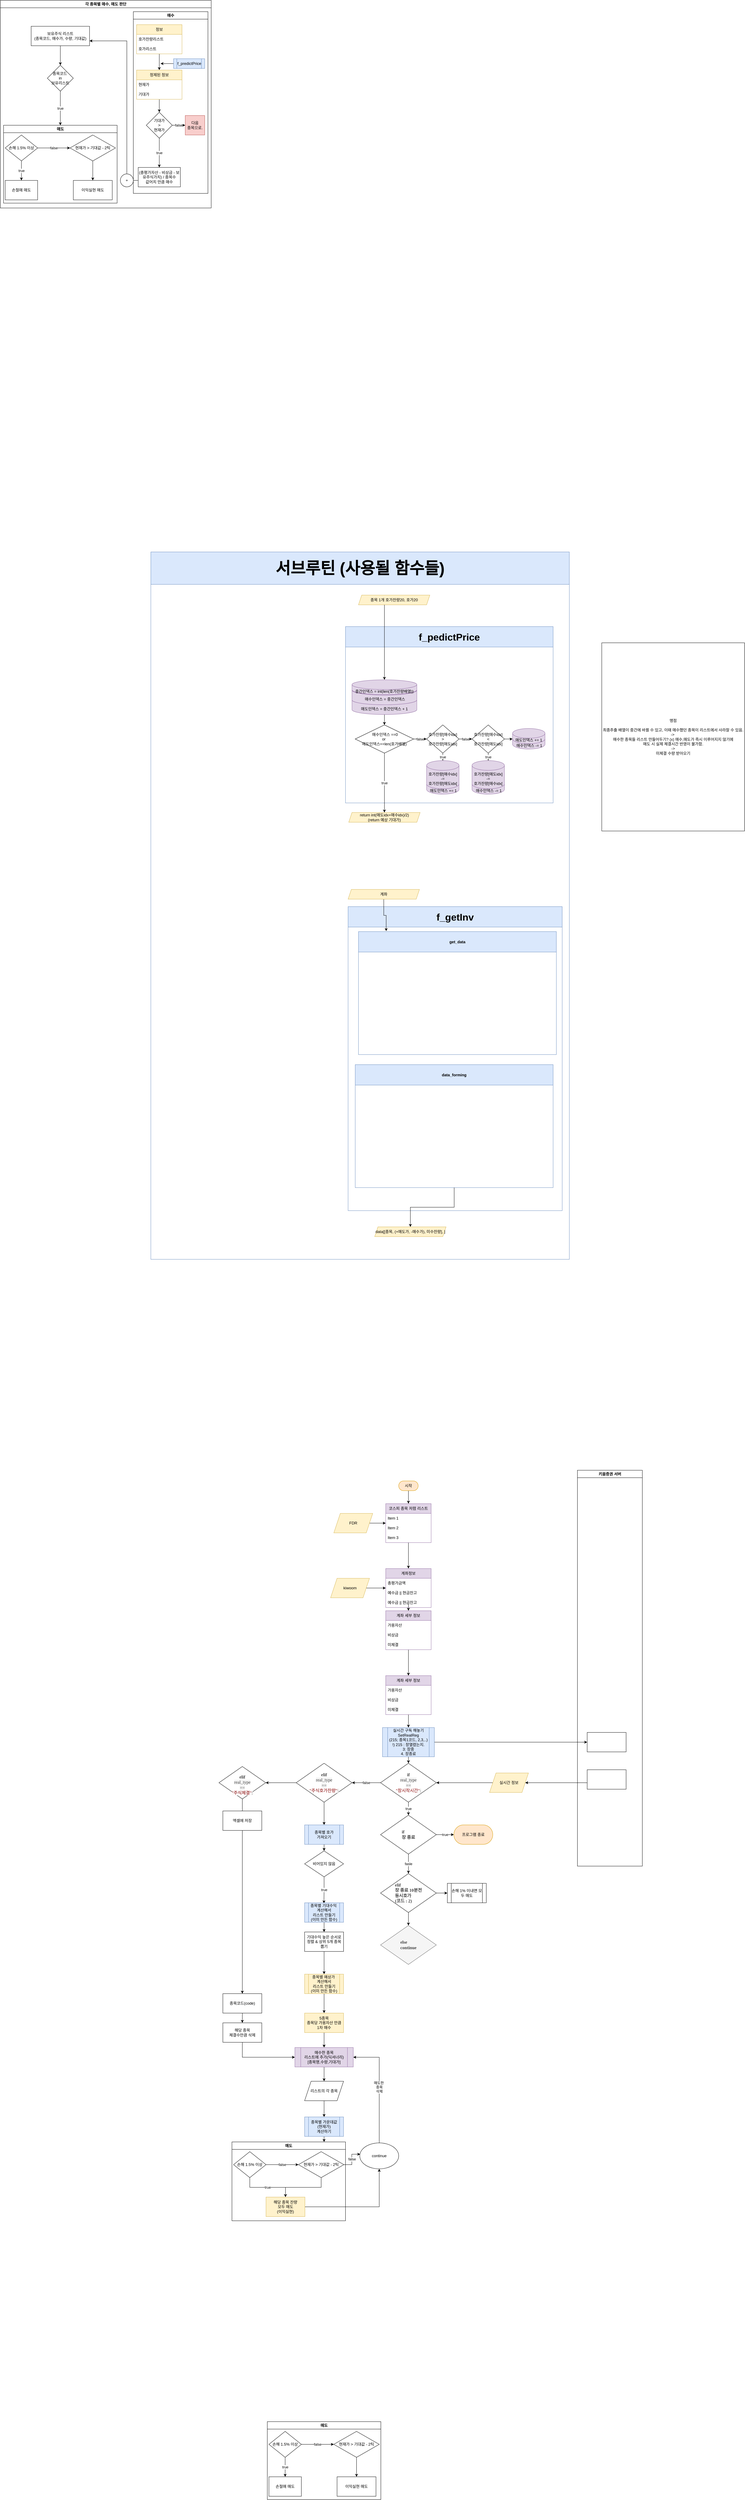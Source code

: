 <mxfile version="21.6.1" type="device">
  <diagram name="페이지-1" id="utbWHF2VJg1dGFw5Ae6Y">
    <mxGraphModel dx="1983" dy="-306" grid="1" gridSize="10" guides="1" tooltips="1" connect="1" arrows="1" fold="1" page="1" pageScale="1" pageWidth="827" pageHeight="1169" math="0" shadow="0">
      <root>
        <mxCell id="0" />
        <mxCell id="1" parent="0" />
        <mxCell id="Zgszg1ZBBBxArAQXVR1J-1" style="edgeStyle=orthogonalEdgeStyle;rounded=0;orthogonalLoop=1;jettySize=auto;html=1;entryX=0.5;entryY=0;entryDx=0;entryDy=0;" edge="1" parent="1" source="Zgszg1ZBBBxArAQXVR1J-2" target="Zgszg1ZBBBxArAQXVR1J-4">
          <mxGeometry relative="1" as="geometry">
            <mxPoint x="854" y="6133" as="targetPoint" />
          </mxGeometry>
        </mxCell>
        <mxCell id="Zgszg1ZBBBxArAQXVR1J-2" value="시작" style="rounded=1;whiteSpace=wrap;html=1;arcSize=50;fillColor=#ffe6cc;strokeColor=#d79b00;" vertex="1" parent="1">
          <mxGeometry x="824" y="6063" width="60" height="30" as="geometry" />
        </mxCell>
        <mxCell id="Zgszg1ZBBBxArAQXVR1J-3" value="" style="edgeStyle=orthogonalEdgeStyle;rounded=0;orthogonalLoop=1;jettySize=auto;html=1;" edge="1" parent="1" source="Zgszg1ZBBBxArAQXVR1J-4" target="Zgszg1ZBBBxArAQXVR1J-11">
          <mxGeometry relative="1" as="geometry" />
        </mxCell>
        <mxCell id="Zgszg1ZBBBxArAQXVR1J-4" value="코스피 종목 저렴 리스트" style="swimlane;fontStyle=0;childLayout=stackLayout;horizontal=1;startSize=30;horizontalStack=0;resizeParent=1;resizeParentMax=0;resizeLast=0;collapsible=1;marginBottom=0;whiteSpace=wrap;html=1;fillColor=#e1d5e7;strokeColor=#9673a6;" vertex="1" parent="1">
          <mxGeometry x="784" y="6133" width="140" height="120" as="geometry" />
        </mxCell>
        <mxCell id="Zgszg1ZBBBxArAQXVR1J-5" value="Item 1" style="text;strokeColor=none;fillColor=none;align=left;verticalAlign=middle;spacingLeft=4;spacingRight=4;overflow=hidden;points=[[0,0.5],[1,0.5]];portConstraint=eastwest;rotatable=0;whiteSpace=wrap;html=1;" vertex="1" parent="Zgszg1ZBBBxArAQXVR1J-4">
          <mxGeometry y="30" width="140" height="30" as="geometry" />
        </mxCell>
        <mxCell id="Zgszg1ZBBBxArAQXVR1J-6" value="Item 2" style="text;strokeColor=none;fillColor=none;align=left;verticalAlign=middle;spacingLeft=4;spacingRight=4;overflow=hidden;points=[[0,0.5],[1,0.5]];portConstraint=eastwest;rotatable=0;whiteSpace=wrap;html=1;" vertex="1" parent="Zgszg1ZBBBxArAQXVR1J-4">
          <mxGeometry y="60" width="140" height="30" as="geometry" />
        </mxCell>
        <mxCell id="Zgszg1ZBBBxArAQXVR1J-7" value="Item 3" style="text;strokeColor=none;fillColor=none;align=left;verticalAlign=middle;spacingLeft=4;spacingRight=4;overflow=hidden;points=[[0,0.5],[1,0.5]];portConstraint=eastwest;rotatable=0;whiteSpace=wrap;html=1;" vertex="1" parent="Zgszg1ZBBBxArAQXVR1J-4">
          <mxGeometry y="90" width="140" height="30" as="geometry" />
        </mxCell>
        <mxCell id="Zgszg1ZBBBxArAQXVR1J-8" style="edgeStyle=orthogonalEdgeStyle;rounded=0;orthogonalLoop=1;jettySize=auto;html=1;" edge="1" parent="1" source="Zgszg1ZBBBxArAQXVR1J-9" target="Zgszg1ZBBBxArAQXVR1J-4">
          <mxGeometry relative="1" as="geometry" />
        </mxCell>
        <mxCell id="Zgszg1ZBBBxArAQXVR1J-9" value="FDR" style="shape=parallelogram;perimeter=parallelogramPerimeter;whiteSpace=wrap;html=1;fixedSize=1;fillColor=#fff2cc;strokeColor=#d6b656;" vertex="1" parent="1">
          <mxGeometry x="624" y="6163" width="120" height="60" as="geometry" />
        </mxCell>
        <mxCell id="Zgszg1ZBBBxArAQXVR1J-10" value="" style="edgeStyle=orthogonalEdgeStyle;rounded=0;orthogonalLoop=1;jettySize=auto;html=1;" edge="1" parent="1" source="Zgszg1ZBBBxArAQXVR1J-11" target="Zgszg1ZBBBxArAQXVR1J-18">
          <mxGeometry relative="1" as="geometry" />
        </mxCell>
        <mxCell id="Zgszg1ZBBBxArAQXVR1J-11" value="계좌정보" style="swimlane;fontStyle=0;childLayout=stackLayout;horizontal=1;startSize=30;horizontalStack=0;resizeParent=1;resizeParentMax=0;resizeLast=0;collapsible=1;marginBottom=0;whiteSpace=wrap;html=1;fillColor=#e1d5e7;strokeColor=#9673a6;" vertex="1" parent="1">
          <mxGeometry x="784" y="6333" width="140" height="120" as="geometry" />
        </mxCell>
        <mxCell id="Zgszg1ZBBBxArAQXVR1J-12" value="총평가금액" style="text;strokeColor=none;fillColor=none;align=left;verticalAlign=middle;spacingLeft=4;spacingRight=4;overflow=hidden;points=[[0,0.5],[1,0.5]];portConstraint=eastwest;rotatable=0;whiteSpace=wrap;html=1;" vertex="1" parent="Zgszg1ZBBBxArAQXVR1J-11">
          <mxGeometry y="30" width="140" height="30" as="geometry" />
        </mxCell>
        <mxCell id="Zgszg1ZBBBxArAQXVR1J-13" value="예수금 || 현금잔고" style="text;strokeColor=none;fillColor=none;align=left;verticalAlign=middle;spacingLeft=4;spacingRight=4;overflow=hidden;points=[[0,0.5],[1,0.5]];portConstraint=eastwest;rotatable=0;whiteSpace=wrap;html=1;" vertex="1" parent="Zgszg1ZBBBxArAQXVR1J-11">
          <mxGeometry y="60" width="140" height="30" as="geometry" />
        </mxCell>
        <mxCell id="Zgszg1ZBBBxArAQXVR1J-14" value="예수금 || 현금잔고" style="text;strokeColor=none;fillColor=none;align=left;verticalAlign=middle;spacingLeft=4;spacingRight=4;overflow=hidden;points=[[0,0.5],[1,0.5]];portConstraint=eastwest;rotatable=0;whiteSpace=wrap;html=1;" vertex="1" parent="Zgszg1ZBBBxArAQXVR1J-11">
          <mxGeometry y="90" width="140" height="30" as="geometry" />
        </mxCell>
        <mxCell id="Zgszg1ZBBBxArAQXVR1J-15" style="edgeStyle=orthogonalEdgeStyle;rounded=0;orthogonalLoop=1;jettySize=auto;html=1;" edge="1" parent="1" source="Zgszg1ZBBBxArAQXVR1J-16" target="Zgszg1ZBBBxArAQXVR1J-11">
          <mxGeometry relative="1" as="geometry" />
        </mxCell>
        <mxCell id="Zgszg1ZBBBxArAQXVR1J-16" value="kiwoom" style="shape=parallelogram;perimeter=parallelogramPerimeter;whiteSpace=wrap;html=1;fixedSize=1;fillColor=#fff2cc;strokeColor=#d6b656;" vertex="1" parent="1">
          <mxGeometry x="614" y="6363" width="120" height="60" as="geometry" />
        </mxCell>
        <mxCell id="Zgszg1ZBBBxArAQXVR1J-17" value="" style="edgeStyle=orthogonalEdgeStyle;rounded=0;orthogonalLoop=1;jettySize=auto;html=1;" edge="1" parent="1" source="Zgszg1ZBBBxArAQXVR1J-18" target="Zgszg1ZBBBxArAQXVR1J-23">
          <mxGeometry relative="1" as="geometry" />
        </mxCell>
        <mxCell id="Zgszg1ZBBBxArAQXVR1J-18" value="계좌 세부 정보" style="swimlane;fontStyle=0;childLayout=stackLayout;horizontal=1;startSize=30;horizontalStack=0;resizeParent=1;resizeParentMax=0;resizeLast=0;collapsible=1;marginBottom=0;whiteSpace=wrap;html=1;fillColor=#e1d5e7;strokeColor=#9673a6;" vertex="1" parent="1">
          <mxGeometry x="784" y="6463" width="140" height="120" as="geometry" />
        </mxCell>
        <mxCell id="Zgszg1ZBBBxArAQXVR1J-19" value="가용자산" style="text;strokeColor=none;fillColor=none;align=left;verticalAlign=middle;spacingLeft=4;spacingRight=4;overflow=hidden;points=[[0,0.5],[1,0.5]];portConstraint=eastwest;rotatable=0;whiteSpace=wrap;html=1;" vertex="1" parent="Zgszg1ZBBBxArAQXVR1J-18">
          <mxGeometry y="30" width="140" height="30" as="geometry" />
        </mxCell>
        <mxCell id="Zgszg1ZBBBxArAQXVR1J-20" value="비상금" style="text;strokeColor=none;fillColor=none;align=left;verticalAlign=middle;spacingLeft=4;spacingRight=4;overflow=hidden;points=[[0,0.5],[1,0.5]];portConstraint=eastwest;rotatable=0;whiteSpace=wrap;html=1;" vertex="1" parent="Zgszg1ZBBBxArAQXVR1J-18">
          <mxGeometry y="60" width="140" height="30" as="geometry" />
        </mxCell>
        <mxCell id="Zgszg1ZBBBxArAQXVR1J-21" value="미체결" style="text;strokeColor=none;fillColor=none;align=left;verticalAlign=middle;spacingLeft=4;spacingRight=4;overflow=hidden;points=[[0,0.5],[1,0.5]];portConstraint=eastwest;rotatable=0;whiteSpace=wrap;html=1;" vertex="1" parent="Zgszg1ZBBBxArAQXVR1J-18">
          <mxGeometry y="90" width="140" height="30" as="geometry" />
        </mxCell>
        <mxCell id="Zgszg1ZBBBxArAQXVR1J-22" style="edgeStyle=orthogonalEdgeStyle;rounded=0;orthogonalLoop=1;jettySize=auto;html=1;entryX=0.5;entryY=0;entryDx=0;entryDy=0;" edge="1" parent="1" source="Zgszg1ZBBBxArAQXVR1J-23" target="Zgszg1ZBBBxArAQXVR1J-29">
          <mxGeometry relative="1" as="geometry">
            <mxPoint x="854" y="6823" as="targetPoint" />
          </mxGeometry>
        </mxCell>
        <mxCell id="Zgszg1ZBBBxArAQXVR1J-23" value="계좌 세부 정보" style="swimlane;fontStyle=0;childLayout=stackLayout;horizontal=1;startSize=30;horizontalStack=0;resizeParent=1;resizeParentMax=0;resizeLast=0;collapsible=1;marginBottom=0;whiteSpace=wrap;html=1;fillColor=#e1d5e7;strokeColor=#9673a6;" vertex="1" parent="1">
          <mxGeometry x="784" y="6663" width="140" height="120" as="geometry" />
        </mxCell>
        <mxCell id="Zgszg1ZBBBxArAQXVR1J-24" value="가용자산" style="text;strokeColor=none;fillColor=none;align=left;verticalAlign=middle;spacingLeft=4;spacingRight=4;overflow=hidden;points=[[0,0.5],[1,0.5]];portConstraint=eastwest;rotatable=0;whiteSpace=wrap;html=1;" vertex="1" parent="Zgszg1ZBBBxArAQXVR1J-23">
          <mxGeometry y="30" width="140" height="30" as="geometry" />
        </mxCell>
        <mxCell id="Zgszg1ZBBBxArAQXVR1J-25" value="비상금" style="text;strokeColor=none;fillColor=none;align=left;verticalAlign=middle;spacingLeft=4;spacingRight=4;overflow=hidden;points=[[0,0.5],[1,0.5]];portConstraint=eastwest;rotatable=0;whiteSpace=wrap;html=1;" vertex="1" parent="Zgszg1ZBBBxArAQXVR1J-23">
          <mxGeometry y="60" width="140" height="30" as="geometry" />
        </mxCell>
        <mxCell id="Zgszg1ZBBBxArAQXVR1J-26" value="미체결" style="text;strokeColor=none;fillColor=none;align=left;verticalAlign=middle;spacingLeft=4;spacingRight=4;overflow=hidden;points=[[0,0.5],[1,0.5]];portConstraint=eastwest;rotatable=0;whiteSpace=wrap;html=1;" vertex="1" parent="Zgszg1ZBBBxArAQXVR1J-23">
          <mxGeometry y="90" width="140" height="30" as="geometry" />
        </mxCell>
        <mxCell id="Zgszg1ZBBBxArAQXVR1J-27" style="edgeStyle=orthogonalEdgeStyle;rounded=0;orthogonalLoop=1;jettySize=auto;html=1;entryX=0.5;entryY=0;entryDx=0;entryDy=0;" edge="1" parent="1" source="Zgszg1ZBBBxArAQXVR1J-29" target="Zgszg1ZBBBxArAQXVR1J-32">
          <mxGeometry relative="1" as="geometry" />
        </mxCell>
        <mxCell id="Zgszg1ZBBBxArAQXVR1J-28" style="edgeStyle=orthogonalEdgeStyle;rounded=0;orthogonalLoop=1;jettySize=auto;html=1;entryX=0;entryY=0.5;entryDx=0;entryDy=0;" edge="1" parent="1" source="Zgszg1ZBBBxArAQXVR1J-29" target="Zgszg1ZBBBxArAQXVR1J-37">
          <mxGeometry relative="1" as="geometry" />
        </mxCell>
        <mxCell id="Zgszg1ZBBBxArAQXVR1J-29" value="실시간 구독 해놓기&lt;br&gt;SetRealReg&lt;br&gt;(215; 종목1코드, 2,3,..)&lt;br&gt;!) 215 : 장열렸는지.&lt;br&gt;3: 장중&lt;br&gt;4. 장종료" style="shape=process;whiteSpace=wrap;html=1;backgroundOutline=1;fillColor=#dae8fc;strokeColor=#6c8ebf;" vertex="1" parent="1">
          <mxGeometry x="774" y="6823" width="160" height="90" as="geometry" />
        </mxCell>
        <mxCell id="Zgszg1ZBBBxArAQXVR1J-30" value="false" style="edgeStyle=orthogonalEdgeStyle;rounded=0;orthogonalLoop=1;jettySize=auto;html=1;" edge="1" parent="1" source="Zgszg1ZBBBxArAQXVR1J-32" target="Zgszg1ZBBBxArAQXVR1J-35">
          <mxGeometry relative="1" as="geometry">
            <mxPoint x="854" y="7113" as="targetPoint" />
          </mxGeometry>
        </mxCell>
        <mxCell id="Zgszg1ZBBBxArAQXVR1J-31" value="true" style="edgeStyle=orthogonalEdgeStyle;rounded=0;orthogonalLoop=1;jettySize=auto;html=1;" edge="1" parent="1" source="Zgszg1ZBBBxArAQXVR1J-32" target="Zgszg1ZBBBxArAQXVR1J-50">
          <mxGeometry relative="1" as="geometry">
            <mxPoint x="854.0" y="7123" as="targetPoint" />
          </mxGeometry>
        </mxCell>
        <mxCell id="Zgszg1ZBBBxArAQXVR1J-32" value=" &lt;span style=&quot;box-sizing: border-box; font-size: 13.6px; font-weight: 700; color: rgb(68, 68, 68); font-family: &amp;quot;SF Mono&amp;quot;, Consolas, Menlo; font-variant-ligatures: common-ligatures; text-align: start;&quot; class=&quot;hljs-keyword&quot;&gt;if&lt;/span&gt;&lt;span style=&quot;color: rgb(68, 68, 68); font-family: &amp;quot;SF Mono&amp;quot;, Consolas, Menlo; font-size: 13.6px; font-variant-ligatures: common-ligatures; text-align: start; background-color: rgb(243, 243, 243);&quot;&gt; &lt;br&gt;real_type &lt;br&gt;== &lt;br&gt;&lt;/span&gt;&lt;span style=&quot;box-sizing: border-box; font-size: 13.6px; color: rgb(136, 0, 0); font-family: &amp;quot;SF Mono&amp;quot;, Consolas, Menlo; font-variant-ligatures: common-ligatures; text-align: start;&quot; class=&quot;hljs-string&quot;&gt;&quot;장시작시간&quot;&lt;/span&gt;&lt;span style=&quot;color: rgb(68, 68, 68); font-family: &amp;quot;SF Mono&amp;quot;, Consolas, Menlo; font-size: 13.6px; font-variant-ligatures: common-ligatures; text-align: start; background-color: rgb(243, 243, 243);&quot;&gt;:&lt;/span&gt;" style="rhombus;whiteSpace=wrap;html=1;" vertex="1" parent="1">
          <mxGeometry x="768" y="6933" width="172" height="120" as="geometry" />
        </mxCell>
        <mxCell id="Zgszg1ZBBBxArAQXVR1J-33" style="edgeStyle=orthogonalEdgeStyle;rounded=0;orthogonalLoop=1;jettySize=auto;html=1;" edge="1" parent="1" source="Zgszg1ZBBBxArAQXVR1J-35" target="Zgszg1ZBBBxArAQXVR1J-43">
          <mxGeometry relative="1" as="geometry">
            <mxPoint x="594.0" y="7123" as="targetPoint" />
          </mxGeometry>
        </mxCell>
        <mxCell id="Zgszg1ZBBBxArAQXVR1J-34" value="" style="edgeStyle=orthogonalEdgeStyle;rounded=0;orthogonalLoop=1;jettySize=auto;html=1;" edge="1" parent="1" source="Zgszg1ZBBBxArAQXVR1J-35" target="Zgszg1ZBBBxArAQXVR1J-64">
          <mxGeometry relative="1" as="geometry" />
        </mxCell>
        <mxCell id="Zgszg1ZBBBxArAQXVR1J-35" value=" &lt;span style=&quot;box-sizing: border-box; font-size: 13.6px; font-weight: 700; color: rgb(68, 68, 68); font-family: &amp;quot;SF Mono&amp;quot;, Consolas, Menlo; font-variant-ligatures: common-ligatures; text-align: start;&quot; class=&quot;hljs-keyword&quot;&gt;elif&lt;/span&gt;&lt;span style=&quot;color: rgb(68, 68, 68); font-family: &amp;quot;SF Mono&amp;quot;, Consolas, Menlo; font-size: 13.6px; font-variant-ligatures: common-ligatures; text-align: start; background-color: rgb(243, 243, 243);&quot;&gt; &lt;br&gt;real_type &lt;br&gt;== &lt;br&gt;&lt;/span&gt;&lt;span style=&quot;box-sizing: border-box; font-size: 13.6px; color: rgb(136, 0, 0); font-family: &amp;quot;SF Mono&amp;quot;, Consolas, Menlo; font-variant-ligatures: common-ligatures; text-align: start;&quot; class=&quot;hljs-string&quot;&gt;&quot;주식호가잔량&quot;&lt;/span&gt;&lt;span style=&quot;color: rgb(68, 68, 68); font-family: &amp;quot;SF Mono&amp;quot;, Consolas, Menlo; font-size: 13.6px; font-variant-ligatures: common-ligatures; text-align: start; background-color: rgb(243, 243, 243);&quot;&gt;:&lt;/span&gt;" style="rhombus;whiteSpace=wrap;html=1;" vertex="1" parent="1">
          <mxGeometry x="508" y="6933" width="172" height="120" as="geometry" />
        </mxCell>
        <mxCell id="Zgszg1ZBBBxArAQXVR1J-36" value="키움증권 서버" style="swimlane;whiteSpace=wrap;html=1;" vertex="1" parent="1">
          <mxGeometry x="1375" y="6030" width="200" height="1220" as="geometry" />
        </mxCell>
        <mxCell id="Zgszg1ZBBBxArAQXVR1J-37" value="" style="rounded=0;whiteSpace=wrap;html=1;" vertex="1" parent="Zgszg1ZBBBxArAQXVR1J-36">
          <mxGeometry x="30" y="808" width="120" height="60" as="geometry" />
        </mxCell>
        <mxCell id="Zgszg1ZBBBxArAQXVR1J-38" value="" style="rounded=0;whiteSpace=wrap;html=1;" vertex="1" parent="Zgszg1ZBBBxArAQXVR1J-36">
          <mxGeometry x="30" y="923" width="120" height="60" as="geometry" />
        </mxCell>
        <mxCell id="Zgszg1ZBBBxArAQXVR1J-39" style="edgeStyle=orthogonalEdgeStyle;rounded=0;orthogonalLoop=1;jettySize=auto;html=1;" edge="1" parent="1" source="Zgszg1ZBBBxArAQXVR1J-40" target="Zgszg1ZBBBxArAQXVR1J-32">
          <mxGeometry relative="1" as="geometry" />
        </mxCell>
        <mxCell id="Zgszg1ZBBBxArAQXVR1J-40" value="실시간 정보" style="shape=parallelogram;perimeter=parallelogramPerimeter;whiteSpace=wrap;html=1;fixedSize=1;fillColor=#fff2cc;strokeColor=#d6b656;" vertex="1" parent="1">
          <mxGeometry x="1104" y="6963" width="120" height="60" as="geometry" />
        </mxCell>
        <mxCell id="Zgszg1ZBBBxArAQXVR1J-41" style="edgeStyle=orthogonalEdgeStyle;rounded=0;orthogonalLoop=1;jettySize=auto;html=1;entryX=1;entryY=0.5;entryDx=0;entryDy=0;" edge="1" parent="1" source="Zgszg1ZBBBxArAQXVR1J-38" target="Zgszg1ZBBBxArAQXVR1J-40">
          <mxGeometry relative="1" as="geometry">
            <Array as="points">
              <mxPoint x="1264" y="6993" />
              <mxPoint x="1264" y="6993" />
            </Array>
          </mxGeometry>
        </mxCell>
        <mxCell id="Zgszg1ZBBBxArAQXVR1J-42" style="edgeStyle=orthogonalEdgeStyle;rounded=0;orthogonalLoop=1;jettySize=auto;html=1;" edge="1" parent="1" source="Zgszg1ZBBBxArAQXVR1J-43" target="Zgszg1ZBBBxArAQXVR1J-45">
          <mxGeometry relative="1" as="geometry">
            <mxPoint x="594.0" y="7233" as="targetPoint" />
          </mxGeometry>
        </mxCell>
        <mxCell id="Zgszg1ZBBBxArAQXVR1J-43" value="종목별 호가 &lt;br&gt;가져오기" style="shape=process;whiteSpace=wrap;html=1;backgroundOutline=1;fillColor=#dae8fc;strokeColor=#6c8ebf;" vertex="1" parent="1">
          <mxGeometry x="534" y="7123" width="120" height="60" as="geometry" />
        </mxCell>
        <mxCell id="Zgszg1ZBBBxArAQXVR1J-44" value="true" style="edgeStyle=orthogonalEdgeStyle;rounded=0;orthogonalLoop=1;jettySize=auto;html=1;entryX=0.496;entryY=0.03;entryDx=0;entryDy=0;entryPerimeter=0;" edge="1" parent="1" source="Zgszg1ZBBBxArAQXVR1J-45" target="Zgszg1ZBBBxArAQXVR1J-47">
          <mxGeometry relative="1" as="geometry">
            <mxPoint x="594" y="7353" as="targetPoint" />
          </mxGeometry>
        </mxCell>
        <mxCell id="Zgszg1ZBBBxArAQXVR1J-45" value="비어있지 않음" style="rhombus;whiteSpace=wrap;html=1;" vertex="1" parent="1">
          <mxGeometry x="534" y="7203" width="120" height="80" as="geometry" />
        </mxCell>
        <mxCell id="Zgszg1ZBBBxArAQXVR1J-46" value="" style="edgeStyle=orthogonalEdgeStyle;rounded=0;orthogonalLoop=1;jettySize=auto;html=1;" edge="1" parent="1" source="Zgszg1ZBBBxArAQXVR1J-47" target="Zgszg1ZBBBxArAQXVR1J-56">
          <mxGeometry relative="1" as="geometry" />
        </mxCell>
        <mxCell id="Zgszg1ZBBBxArAQXVR1J-47" value="종목별 기대수익&amp;nbsp;&lt;br&gt;계산해서&lt;br&gt;리스트 만들기&lt;br&gt;(이미 만든 함수)" style="shape=process;whiteSpace=wrap;html=1;backgroundOutline=1;fillColor=#dae8fc;strokeColor=#6c8ebf;" vertex="1" parent="1">
          <mxGeometry x="534" y="7363" width="120" height="60" as="geometry" />
        </mxCell>
        <mxCell id="Zgszg1ZBBBxArAQXVR1J-48" value="fasle" style="edgeStyle=orthogonalEdgeStyle;rounded=0;orthogonalLoop=1;jettySize=auto;html=1;entryX=0.5;entryY=0;entryDx=0;entryDy=0;" edge="1" parent="1" source="Zgszg1ZBBBxArAQXVR1J-50" target="Zgszg1ZBBBxArAQXVR1J-53">
          <mxGeometry x="-0.01" relative="1" as="geometry">
            <mxPoint x="854.0" y="7263" as="targetPoint" />
            <mxPoint as="offset" />
          </mxGeometry>
        </mxCell>
        <mxCell id="Zgszg1ZBBBxArAQXVR1J-49" value="true" style="edgeStyle=orthogonalEdgeStyle;rounded=0;orthogonalLoop=1;jettySize=auto;html=1;" edge="1" parent="1" source="Zgszg1ZBBBxArAQXVR1J-50" target="Zgszg1ZBBBxArAQXVR1J-76">
          <mxGeometry relative="1" as="geometry">
            <mxPoint x="974" y="7153.029" as="targetPoint" />
          </mxGeometry>
        </mxCell>
        <mxCell id="Zgszg1ZBBBxArAQXVR1J-50" value="&lt;div style=&quot;text-align: start;&quot;&gt;&lt;span style=&quot;background-color: initial; font-size: 13.6px; font-variant-ligatures: common-ligatures;&quot;&gt;&lt;font face=&quot;SF Mono, Consolas, Menlo&quot; color=&quot;#444444&quot;&gt;&lt;b&gt;if&lt;/b&gt;&lt;/font&gt;&lt;/span&gt;&lt;/div&gt;&lt;div style=&quot;text-align: start;&quot;&gt;&lt;span style=&quot;background-color: initial; font-size: 13.6px; font-variant-ligatures: common-ligatures;&quot;&gt;&lt;font face=&quot;SF Mono, Consolas, Menlo&quot; color=&quot;#444444&quot;&gt;&lt;b&gt;장 종료&lt;/b&gt;&lt;/font&gt;&lt;/span&gt;&lt;/div&gt;" style="rhombus;whiteSpace=wrap;html=1;" vertex="1" parent="1">
          <mxGeometry x="768" y="7093" width="172" height="120" as="geometry" />
        </mxCell>
        <mxCell id="Zgszg1ZBBBxArAQXVR1J-51" value="" style="edgeStyle=orthogonalEdgeStyle;rounded=0;orthogonalLoop=1;jettySize=auto;html=1;" edge="1" parent="1" source="Zgszg1ZBBBxArAQXVR1J-53" target="Zgszg1ZBBBxArAQXVR1J-54">
          <mxGeometry relative="1" as="geometry" />
        </mxCell>
        <mxCell id="Zgszg1ZBBBxArAQXVR1J-52" style="edgeStyle=orthogonalEdgeStyle;rounded=0;orthogonalLoop=1;jettySize=auto;html=1;entryX=0.5;entryY=0;entryDx=0;entryDy=0;" edge="1" parent="1" source="Zgszg1ZBBBxArAQXVR1J-53" target="Zgszg1ZBBBxArAQXVR1J-81">
          <mxGeometry relative="1" as="geometry" />
        </mxCell>
        <mxCell id="Zgszg1ZBBBxArAQXVR1J-53" value="&lt;div style=&quot;text-align: start;&quot;&gt;&lt;font face=&quot;SF Mono, Consolas, Menlo&quot; color=&quot;#444444&quot;&gt;&lt;span style=&quot;font-size: 13.6px; font-variant-ligatures: common-ligatures;&quot;&gt;&lt;b&gt;elif&lt;/b&gt;&lt;/span&gt;&lt;/font&gt;&lt;/div&gt;&lt;div style=&quot;text-align: start;&quot;&gt;&lt;span style=&quot;background-color: initial; font-size: 13.6px; font-variant-ligatures: common-ligatures;&quot;&gt;&lt;font face=&quot;SF Mono, Consolas, Menlo&quot; color=&quot;#444444&quot;&gt;&lt;b&gt;장 종료 10분전&lt;/b&gt;&lt;/font&gt;&lt;/span&gt;&lt;/div&gt;&lt;div style=&quot;text-align: start;&quot;&gt;&lt;span style=&quot;background-color: initial; font-size: 13.6px; font-variant-ligatures: common-ligatures;&quot;&gt;&lt;font face=&quot;SF Mono, Consolas, Menlo&quot; color=&quot;#444444&quot;&gt;&lt;b&gt;동시호가&lt;/b&gt;&lt;/font&gt;&lt;/span&gt;&lt;/div&gt;&lt;div style=&quot;text-align: start;&quot;&gt;&lt;span style=&quot;background-color: initial; font-size: 13.6px; font-variant-ligatures: common-ligatures;&quot;&gt;&lt;font face=&quot;SF Mono, Consolas, Menlo&quot; color=&quot;#444444&quot;&gt;&lt;b&gt;(코드 : 2)&lt;/b&gt;&lt;/font&gt;&lt;/span&gt;&lt;/div&gt;" style="rhombus;whiteSpace=wrap;html=1;" vertex="1" parent="1">
          <mxGeometry x="768" y="7273" width="172" height="120" as="geometry" />
        </mxCell>
        <mxCell id="Zgszg1ZBBBxArAQXVR1J-54" value="손해 1% 이내면 모두 매도" style="shape=process;whiteSpace=wrap;html=1;backgroundOutline=1;" vertex="1" parent="1">
          <mxGeometry x="974" y="7303" width="120" height="60" as="geometry" />
        </mxCell>
        <mxCell id="Zgszg1ZBBBxArAQXVR1J-55" style="edgeStyle=orthogonalEdgeStyle;rounded=0;orthogonalLoop=1;jettySize=auto;html=1;entryX=0.5;entryY=0;entryDx=0;entryDy=0;" edge="1" parent="1" source="Zgszg1ZBBBxArAQXVR1J-56" target="Zgszg1ZBBBxArAQXVR1J-58">
          <mxGeometry relative="1" as="geometry">
            <mxPoint x="334" y="7373" as="targetPoint" />
            <Array as="points" />
          </mxGeometry>
        </mxCell>
        <mxCell id="Zgszg1ZBBBxArAQXVR1J-56" value="기대수익 높은 순서로&lt;br&gt;정렬 &amp;amp; 상위 5개 종목 뽑기" style="whiteSpace=wrap;html=1;" vertex="1" parent="1">
          <mxGeometry x="534" y="7453" width="120" height="60" as="geometry" />
        </mxCell>
        <mxCell id="Zgszg1ZBBBxArAQXVR1J-57" style="edgeStyle=orthogonalEdgeStyle;rounded=0;orthogonalLoop=1;jettySize=auto;html=1;entryX=0.5;entryY=0;entryDx=0;entryDy=0;" edge="1" parent="1" source="Zgszg1ZBBBxArAQXVR1J-58" target="Zgszg1ZBBBxArAQXVR1J-60">
          <mxGeometry relative="1" as="geometry">
            <mxPoint x="294" y="7303" as="targetPoint" />
            <Array as="points" />
          </mxGeometry>
        </mxCell>
        <mxCell id="Zgszg1ZBBBxArAQXVR1J-58" value="종목별 예상가&amp;nbsp;&lt;br&gt;계산해서&lt;br&gt;리스트 만들기&lt;br&gt;(이미 만든 함수)" style="shape=process;whiteSpace=wrap;html=1;backgroundOutline=1;fillColor=#fff2cc;strokeColor=#d6b656;" vertex="1" parent="1">
          <mxGeometry x="534" y="7583" width="120" height="60" as="geometry" />
        </mxCell>
        <mxCell id="Zgszg1ZBBBxArAQXVR1J-59" style="edgeStyle=orthogonalEdgeStyle;rounded=0;orthogonalLoop=1;jettySize=auto;html=1;entryX=0.5;entryY=0;entryDx=0;entryDy=0;" edge="1" parent="1" source="Zgszg1ZBBBxArAQXVR1J-60" target="Zgszg1ZBBBxArAQXVR1J-62">
          <mxGeometry relative="1" as="geometry">
            <mxPoint x="284" y="7193" as="targetPoint" />
          </mxGeometry>
        </mxCell>
        <mxCell id="Zgszg1ZBBBxArAQXVR1J-60" value="5종목&lt;br&gt;종목당 가용자산 만큼&lt;br&gt;1차 매수" style="rounded=0;whiteSpace=wrap;html=1;fillColor=#fff2cc;strokeColor=#d6b656;" vertex="1" parent="1">
          <mxGeometry x="534" y="7703" width="120" height="60" as="geometry" />
        </mxCell>
        <mxCell id="Zgszg1ZBBBxArAQXVR1J-61" style="edgeStyle=orthogonalEdgeStyle;rounded=0;orthogonalLoop=1;jettySize=auto;html=1;" edge="1" parent="1" source="Zgszg1ZBBBxArAQXVR1J-62" target="Zgszg1ZBBBxArAQXVR1J-78">
          <mxGeometry relative="1" as="geometry">
            <mxPoint x="594.0" y="7933" as="targetPoint" />
          </mxGeometry>
        </mxCell>
        <mxCell id="Zgszg1ZBBBxArAQXVR1J-62" value="매수한 종목 &lt;br&gt;리스트에 추가(딕셔너리)&lt;br&gt;[종목명,수량,기대가]" style="shape=process;whiteSpace=wrap;html=1;backgroundOutline=1;fillColor=#e1d5e7;strokeColor=#9673a6;" vertex="1" parent="1">
          <mxGeometry x="504" y="7809" width="180" height="60" as="geometry" />
        </mxCell>
        <mxCell id="Zgszg1ZBBBxArAQXVR1J-63" style="edgeStyle=orthogonalEdgeStyle;rounded=0;orthogonalLoop=1;jettySize=auto;html=1;entryX=0.5;entryY=0;entryDx=0;entryDy=0;" edge="1" parent="1" source="Zgszg1ZBBBxArAQXVR1J-64" target="Zgszg1ZBBBxArAQXVR1J-66">
          <mxGeometry relative="1" as="geometry">
            <mxPoint x="342" y="7120" as="targetPoint" />
          </mxGeometry>
        </mxCell>
        <mxCell id="Zgszg1ZBBBxArAQXVR1J-64" value="&lt;br&gt;&lt;span style=&quot;border-color: var(--border-color); font-style: normal; font-variant-caps: normal; letter-spacing: normal; orphans: 2; text-indent: 0px; text-transform: none; widows: 2; word-spacing: 0px; -webkit-text-stroke-width: 0px; background-color: rgb(251, 251, 251); text-decoration-thickness: initial; text-decoration-style: initial; text-decoration-color: initial; box-sizing: border-box; font-size: 13.6px; font-weight: 700; color: rgb(68, 68, 68); font-family: &amp;quot;SF Mono&amp;quot;, Consolas, Menlo; font-variant-ligatures: common-ligatures; text-align: start;&quot; class=&quot;hljs-keyword&quot;&gt;elif&lt;/span&gt;&lt;span style=&quot;border-color: var(--border-color); font-style: normal; font-variant-caps: normal; font-weight: 400; letter-spacing: normal; orphans: 2; text-indent: 0px; text-transform: none; widows: 2; word-spacing: 0px; -webkit-text-stroke-width: 0px; text-decoration-thickness: initial; text-decoration-style: initial; text-decoration-color: initial; color: rgb(68, 68, 68); font-family: &amp;quot;SF Mono&amp;quot;, Consolas, Menlo; font-size: 13.6px; font-variant-ligatures: common-ligatures; text-align: start; background-color: rgb(243, 243, 243);&quot;&gt;&lt;br style=&quot;border-color: var(--border-color);&quot;&gt;real_type&lt;br style=&quot;border-color: var(--border-color);&quot;&gt;==&lt;br style=&quot;border-color: var(--border-color);&quot;&gt;&lt;/span&gt;&lt;span style=&quot;border-color: var(--border-color); font-style: normal; font-variant-caps: normal; font-weight: 400; letter-spacing: normal; orphans: 2; text-indent: 0px; text-transform: none; widows: 2; word-spacing: 0px; -webkit-text-stroke-width: 0px; background-color: rgb(251, 251, 251); text-decoration-thickness: initial; text-decoration-style: initial; text-decoration-color: initial; box-sizing: border-box; font-size: 13.6px; color: rgb(136, 0, 0); font-family: &amp;quot;SF Mono&amp;quot;, Consolas, Menlo; font-variant-ligatures: common-ligatures; text-align: start;&quot; class=&quot;hljs-string&quot;&gt;&quot;주식체결&quot;&lt;/span&gt;&lt;span style=&quot;border-color: var(--border-color); font-style: normal; font-variant-caps: normal; font-weight: 400; letter-spacing: normal; orphans: 2; text-indent: 0px; text-transform: none; widows: 2; word-spacing: 0px; -webkit-text-stroke-width: 0px; text-decoration-thickness: initial; text-decoration-style: initial; text-decoration-color: initial; color: rgb(68, 68, 68); font-family: &amp;quot;SF Mono&amp;quot;, Consolas, Menlo; font-size: 13.6px; font-variant-ligatures: common-ligatures; text-align: start; background-color: rgb(243, 243, 243);&quot;&gt;:&lt;/span&gt;&lt;br&gt;" style="rhombus;whiteSpace=wrap;html=1;" vertex="1" parent="1">
          <mxGeometry x="270" y="6943" width="144" height="100" as="geometry" />
        </mxCell>
        <mxCell id="Zgszg1ZBBBxArAQXVR1J-65" style="edgeStyle=orthogonalEdgeStyle;rounded=0;orthogonalLoop=1;jettySize=auto;html=1;entryX=0.5;entryY=0;entryDx=0;entryDy=0;" edge="1" parent="1" source="Zgszg1ZBBBxArAQXVR1J-66" target="Zgszg1ZBBBxArAQXVR1J-68">
          <mxGeometry relative="1" as="geometry">
            <mxPoint x="342" y="7283.0" as="targetPoint" />
          </mxGeometry>
        </mxCell>
        <mxCell id="Zgszg1ZBBBxArAQXVR1J-66" value="종목코드(code)" style="rounded=0;whiteSpace=wrap;html=1;" vertex="1" parent="1">
          <mxGeometry x="282" y="7643" width="120" height="60" as="geometry" />
        </mxCell>
        <mxCell id="Zgszg1ZBBBxArAQXVR1J-67" style="edgeStyle=orthogonalEdgeStyle;rounded=0;orthogonalLoop=1;jettySize=auto;html=1;entryX=0;entryY=0.5;entryDx=0;entryDy=0;" edge="1" parent="1" source="Zgszg1ZBBBxArAQXVR1J-68" target="Zgszg1ZBBBxArAQXVR1J-62">
          <mxGeometry relative="1" as="geometry">
            <Array as="points">
              <mxPoint x="342" y="7839" />
            </Array>
          </mxGeometry>
        </mxCell>
        <mxCell id="Zgszg1ZBBBxArAQXVR1J-68" value="해당 종목&lt;br&gt;체결수만큼 삭제" style="rounded=0;whiteSpace=wrap;html=1;" vertex="1" parent="1">
          <mxGeometry x="282" y="7733" width="120" height="60" as="geometry" />
        </mxCell>
        <mxCell id="Zgszg1ZBBBxArAQXVR1J-69" style="edgeStyle=orthogonalEdgeStyle;rounded=0;orthogonalLoop=1;jettySize=auto;html=1;" edge="1" parent="1" source="Zgszg1ZBBBxArAQXVR1J-70" target="Zgszg1ZBBBxArAQXVR1J-192">
          <mxGeometry relative="1" as="geometry">
            <mxPoint x="594.067" y="8103.067" as="targetPoint" />
            <Array as="points">
              <mxPoint x="510" y="8100" />
              <mxPoint x="510" y="8100" />
            </Array>
          </mxGeometry>
        </mxCell>
        <mxCell id="Zgszg1ZBBBxArAQXVR1J-70" value="종목별 가운데값(현재가)&lt;br&gt;계산하기" style="shape=process;whiteSpace=wrap;html=1;backgroundOutline=1;fillColor=#dae8fc;strokeColor=#6c8ebf;" vertex="1" parent="1">
          <mxGeometry x="534" y="8023" width="120" height="60" as="geometry" />
        </mxCell>
        <mxCell id="Zgszg1ZBBBxArAQXVR1J-74" style="edgeStyle=orthogonalEdgeStyle;rounded=0;orthogonalLoop=1;jettySize=auto;html=1;" edge="1" parent="1" source="Zgszg1ZBBBxArAQXVR1J-75" target="Zgszg1ZBBBxArAQXVR1J-80">
          <mxGeometry relative="1" as="geometry">
            <mxPoint x="764.0" y="8153" as="targetPoint" />
          </mxGeometry>
        </mxCell>
        <mxCell id="Zgszg1ZBBBxArAQXVR1J-76" value="프로그램 종료" style="rounded=1;whiteSpace=wrap;html=1;arcSize=50;fillColor=#ffe6cc;strokeColor=#d79b00;" vertex="1" parent="1">
          <mxGeometry x="994" y="7123" width="120" height="60" as="geometry" />
        </mxCell>
        <mxCell id="Zgszg1ZBBBxArAQXVR1J-77" style="edgeStyle=orthogonalEdgeStyle;rounded=0;orthogonalLoop=1;jettySize=auto;html=1;" edge="1" parent="1" source="Zgszg1ZBBBxArAQXVR1J-78" target="Zgszg1ZBBBxArAQXVR1J-70">
          <mxGeometry relative="1" as="geometry" />
        </mxCell>
        <mxCell id="Zgszg1ZBBBxArAQXVR1J-78" value="리스트의 각 종목" style="shape=parallelogram;perimeter=parallelogramPerimeter;whiteSpace=wrap;html=1;fixedSize=1;" vertex="1" parent="1">
          <mxGeometry x="534.0" y="7913" width="120" height="60" as="geometry" />
        </mxCell>
        <mxCell id="Zgszg1ZBBBxArAQXVR1J-79" value="매도한&amp;nbsp;&lt;br&gt;종목&lt;br&gt;삭제" style="edgeStyle=orthogonalEdgeStyle;rounded=0;orthogonalLoop=1;jettySize=auto;html=1;entryX=1;entryY=0.5;entryDx=0;entryDy=0;" edge="1" parent="1" source="Zgszg1ZBBBxArAQXVR1J-80" target="Zgszg1ZBBBxArAQXVR1J-62">
          <mxGeometry relative="1" as="geometry">
            <Array as="points">
              <mxPoint x="764" y="7839" />
            </Array>
          </mxGeometry>
        </mxCell>
        <mxCell id="Zgszg1ZBBBxArAQXVR1J-80" value="continue" style="ellipse;whiteSpace=wrap;html=1;" vertex="1" parent="1">
          <mxGeometry x="704.0" y="8103" width="120" height="80" as="geometry" />
        </mxCell>
        <mxCell id="Zgszg1ZBBBxArAQXVR1J-81" value="&lt;div style=&quot;text-align: start;&quot;&gt;&lt;font face=&quot;SF Mono, Consolas, Menlo&quot; color=&quot;#444444&quot;&gt;&lt;span style=&quot;font-size: 13.6px; font-variant-ligatures: common-ligatures;&quot;&gt;&lt;b&gt;else&lt;/b&gt;&lt;/span&gt;&lt;/font&gt;&lt;/div&gt;&lt;div style=&quot;text-align: start;&quot;&gt;&lt;font face=&quot;SF Mono, Consolas, Menlo&quot; color=&quot;#444444&quot;&gt;&lt;span style=&quot;font-size: 13.6px; font-variant-ligatures: common-ligatures;&quot;&gt;&lt;b&gt;continue&lt;/b&gt;&lt;/span&gt;&lt;/font&gt;&lt;/div&gt;" style="rhombus;whiteSpace=wrap;html=1;fillColor=#f5f5f5;fontColor=#333333;strokeColor=#666666;" vertex="1" parent="1">
          <mxGeometry x="768" y="7433" width="172" height="120" as="geometry" />
        </mxCell>
        <mxCell id="Zgszg1ZBBBxArAQXVR1J-83" value="맹점&lt;br&gt;&lt;br&gt;최종추출 배열이 중간에 바뀔 수 있고, 이때 매수했던 종목이 리스트에서 사라잘 수 있음.&lt;br&gt;-&amp;gt;&amp;nbsp;&lt;br&gt;매수한 종목들 리스트 만들어두기? (x) 매수,매도가 즉시 이루어지지 않기에&lt;br&gt;매도 시 실제 체결시간 반영이 불가함.&lt;br&gt;-&amp;gt;&lt;br&gt;미체결 수량 받아오기&lt;br&gt;" style="rounded=0;whiteSpace=wrap;html=1;" vertex="1" parent="1">
          <mxGeometry x="1450" y="3480" width="440" height="580" as="geometry" />
        </mxCell>
        <mxCell id="Zgszg1ZBBBxArAQXVR1J-84" value="&lt;font style=&quot;font-size: 30px;&quot;&gt;f_pedictPrice&lt;/font&gt;" style="swimlane;whiteSpace=wrap;html=1;startSize=63;fillColor=#dae8fc;strokeColor=#6c8ebf;" vertex="1" parent="1">
          <mxGeometry x="660" y="3430" width="640" height="543.5" as="geometry" />
        </mxCell>
        <mxCell id="Zgszg1ZBBBxArAQXVR1J-85" value="&amp;nbsp;매도인덱스 += 1" style="shape=cylinder3;whiteSpace=wrap;html=1;boundedLbl=1;backgroundOutline=1;size=15;fillColor=#e1d5e7;strokeColor=#9673a6;" vertex="1" parent="Zgszg1ZBBBxArAQXVR1J-84">
          <mxGeometry x="250" y="470" width="100" height="46.5" as="geometry" />
        </mxCell>
        <mxCell id="Zgszg1ZBBBxArAQXVR1J-86" value="호가잔량[매수idx]&lt;br&gt;-=&lt;br&gt;호가잔량[매도idx[" style="shape=cylinder3;whiteSpace=wrap;html=1;boundedLbl=1;backgroundOutline=1;size=15;fillColor=#e1d5e7;strokeColor=#9673a6;" vertex="1" parent="Zgszg1ZBBBxArAQXVR1J-84">
          <mxGeometry x="250" y="413" width="100" height="87" as="geometry" />
        </mxCell>
        <mxCell id="Zgszg1ZBBBxArAQXVR1J-87" style="edgeStyle=orthogonalEdgeStyle;rounded=0;orthogonalLoop=1;jettySize=auto;html=1;" edge="1" parent="Zgszg1ZBBBxArAQXVR1J-84" source="Zgszg1ZBBBxArAQXVR1J-88">
          <mxGeometry relative="1" as="geometry">
            <mxPoint x="120.0" y="303" as="targetPoint" />
          </mxGeometry>
        </mxCell>
        <mxCell id="Zgszg1ZBBBxArAQXVR1J-88" value="매도인덱스 = 중간인덱스 + 1" style="shape=cylinder3;whiteSpace=wrap;html=1;boundedLbl=1;backgroundOutline=1;size=15;fillColor=#e1d5e7;strokeColor=#9673a6;" vertex="1" parent="Zgszg1ZBBBxArAQXVR1J-84">
          <mxGeometry x="20" y="211" width="200" height="60" as="geometry" />
        </mxCell>
        <mxCell id="Zgszg1ZBBBxArAQXVR1J-89" value="&amp;nbsp;매수인덱스 = 중간인덱스" style="shape=cylinder3;whiteSpace=wrap;html=1;boundedLbl=1;backgroundOutline=1;size=15;fillColor=#e1d5e7;strokeColor=#9673a6;" vertex="1" parent="Zgszg1ZBBBxArAQXVR1J-84">
          <mxGeometry x="20" y="181" width="200" height="60" as="geometry" />
        </mxCell>
        <mxCell id="Zgszg1ZBBBxArAQXVR1J-90" value="중간인덱스 = int(len(호가잔량배열))" style="shape=cylinder3;whiteSpace=wrap;html=1;boundedLbl=1;backgroundOutline=1;size=15;fillColor=#e1d5e7;strokeColor=#9673a6;" vertex="1" parent="Zgszg1ZBBBxArAQXVR1J-84">
          <mxGeometry x="20" y="164" width="200" height="46" as="geometry" />
        </mxCell>
        <mxCell id="Zgszg1ZBBBxArAQXVR1J-91" value="false" style="edgeStyle=orthogonalEdgeStyle;rounded=0;orthogonalLoop=1;jettySize=auto;html=1;" edge="1" parent="Zgszg1ZBBBxArAQXVR1J-84" source="Zgszg1ZBBBxArAQXVR1J-92" target="Zgszg1ZBBBxArAQXVR1J-95">
          <mxGeometry relative="1" as="geometry" />
        </mxCell>
        <mxCell id="Zgszg1ZBBBxArAQXVR1J-92" value="&amp;nbsp;매수인덱스 ==0&lt;br&gt;or&amp;nbsp;&lt;br&gt;매도인덱스==len(호가배열)" style="rhombus;whiteSpace=wrap;html=1;" vertex="1" parent="Zgszg1ZBBBxArAQXVR1J-84">
          <mxGeometry x="30" y="303" width="180" height="87" as="geometry" />
        </mxCell>
        <mxCell id="Zgszg1ZBBBxArAQXVR1J-93" value="true" style="edgeStyle=orthogonalEdgeStyle;rounded=0;orthogonalLoop=1;jettySize=auto;html=1;entryX=0.5;entryY=0;entryDx=0;entryDy=0;entryPerimeter=0;" edge="1" parent="Zgszg1ZBBBxArAQXVR1J-84" target="Zgszg1ZBBBxArAQXVR1J-86">
          <mxGeometry relative="1" as="geometry">
            <mxPoint x="300" y="390" as="sourcePoint" />
            <mxPoint x="300" y="483.5" as="targetPoint" />
          </mxGeometry>
        </mxCell>
        <mxCell id="Zgszg1ZBBBxArAQXVR1J-94" value="false" style="edgeStyle=orthogonalEdgeStyle;rounded=0;orthogonalLoop=1;jettySize=auto;html=1;entryX=0;entryY=0.5;entryDx=0;entryDy=0;" edge="1" parent="Zgszg1ZBBBxArAQXVR1J-84" source="Zgszg1ZBBBxArAQXVR1J-95" target="Zgszg1ZBBBxArAQXVR1J-97">
          <mxGeometry relative="1" as="geometry">
            <mxPoint x="380.044" y="346.538" as="targetPoint" />
          </mxGeometry>
        </mxCell>
        <mxCell id="Zgszg1ZBBBxArAQXVR1J-95" value="호가잔량[매수idx]&lt;br&gt;&amp;gt;&lt;br&gt;호가잔량[매도idx]" style="rhombus;whiteSpace=wrap;html=1;" vertex="1" parent="Zgszg1ZBBBxArAQXVR1J-84">
          <mxGeometry x="250" y="303" width="100" height="87" as="geometry" />
        </mxCell>
        <mxCell id="Zgszg1ZBBBxArAQXVR1J-96" value="true" style="edgeStyle=orthogonalEdgeStyle;rounded=0;orthogonalLoop=1;jettySize=auto;html=1;entryX=0.5;entryY=0;entryDx=0;entryDy=0;entryPerimeter=0;" edge="1" parent="Zgszg1ZBBBxArAQXVR1J-84" source="Zgszg1ZBBBxArAQXVR1J-97" target="Zgszg1ZBBBxArAQXVR1J-99">
          <mxGeometry relative="1" as="geometry" />
        </mxCell>
        <mxCell id="Zgszg1ZBBBxArAQXVR1J-97" value="호가잔량[매수idx]&lt;br&gt;&amp;lt;&lt;br&gt;호가잔량[매도idx]" style="rhombus;whiteSpace=wrap;html=1;" vertex="1" parent="Zgszg1ZBBBxArAQXVR1J-84">
          <mxGeometry x="390" y="303" width="100" height="87" as="geometry" />
        </mxCell>
        <mxCell id="Zgszg1ZBBBxArAQXVR1J-98" value="&amp;nbsp;매수인덱스 -= 1" style="shape=cylinder3;whiteSpace=wrap;html=1;boundedLbl=1;backgroundOutline=1;size=15;fillColor=#e1d5e7;strokeColor=#9673a6;" vertex="1" parent="Zgszg1ZBBBxArAQXVR1J-84">
          <mxGeometry x="390" y="470" width="100" height="46.5" as="geometry" />
        </mxCell>
        <mxCell id="Zgszg1ZBBBxArAQXVR1J-99" value="호가잔량[매도idx]&lt;br&gt;-=&lt;br&gt;호가잔량[매수idx[" style="shape=cylinder3;whiteSpace=wrap;html=1;boundedLbl=1;backgroundOutline=1;size=15;fillColor=#e1d5e7;strokeColor=#9673a6;" vertex="1" parent="Zgszg1ZBBBxArAQXVR1J-84">
          <mxGeometry x="390" y="413" width="100" height="87" as="geometry" />
        </mxCell>
        <mxCell id="Zgszg1ZBBBxArAQXVR1J-100" value="&amp;nbsp;매수인덱스 -= 1" style="shape=cylinder3;whiteSpace=wrap;html=1;boundedLbl=1;backgroundOutline=1;size=15;fillColor=#e1d5e7;strokeColor=#9673a6;" vertex="1" parent="Zgszg1ZBBBxArAQXVR1J-84">
          <mxGeometry x="515" y="331" width="100" height="46.5" as="geometry" />
        </mxCell>
        <mxCell id="Zgszg1ZBBBxArAQXVR1J-101" value="종목 1개 호가잔량20, 호가20" style="shape=parallelogram;perimeter=parallelogramPerimeter;whiteSpace=wrap;html=1;fixedSize=1;size=10;fillColor=#fff2cc;strokeColor=#d6b656;" vertex="1" parent="1">
          <mxGeometry x="700" y="3333" width="220" height="30" as="geometry" />
        </mxCell>
        <mxCell id="Zgszg1ZBBBxArAQXVR1J-102" style="edgeStyle=orthogonalEdgeStyle;rounded=0;orthogonalLoop=1;jettySize=auto;html=1;entryX=0.5;entryY=0;entryDx=0;entryDy=0;entryPerimeter=0;" edge="1" parent="1" source="Zgszg1ZBBBxArAQXVR1J-101" target="Zgszg1ZBBBxArAQXVR1J-90">
          <mxGeometry relative="1" as="geometry">
            <mxPoint x="730.0" y="3592" as="targetPoint" />
            <Array as="points">
              <mxPoint x="780" y="3423" />
              <mxPoint x="780" y="3423" />
            </Array>
          </mxGeometry>
        </mxCell>
        <mxCell id="Zgszg1ZBBBxArAQXVR1J-103" value="return&amp;nbsp;int(매도idx+매수idx)/2)&lt;br&gt;(return 예상 기대가)" style="shape=parallelogram;perimeter=parallelogramPerimeter;whiteSpace=wrap;html=1;fixedSize=1;size=10;fillColor=#fff2cc;strokeColor=#d6b656;" vertex="1" parent="1">
          <mxGeometry x="670" y="4003" width="220" height="30" as="geometry" />
        </mxCell>
        <mxCell id="Zgszg1ZBBBxArAQXVR1J-104" value="매도인덱스 += 1" style="shape=cylinder3;whiteSpace=wrap;html=1;boundedLbl=1;backgroundOutline=1;size=15;fillColor=#e1d5e7;strokeColor=#9673a6;" vertex="1" parent="1">
          <mxGeometry x="1175" y="3744" width="100" height="47" as="geometry" />
        </mxCell>
        <mxCell id="Zgszg1ZBBBxArAQXVR1J-105" style="edgeStyle=orthogonalEdgeStyle;rounded=0;orthogonalLoop=1;jettySize=auto;html=1;entryX=0;entryY=1;entryDx=0;entryDy=-15;entryPerimeter=0;" edge="1" parent="1" source="Zgszg1ZBBBxArAQXVR1J-97" target="Zgszg1ZBBBxArAQXVR1J-104">
          <mxGeometry relative="1" as="geometry" />
        </mxCell>
        <mxCell id="Zgszg1ZBBBxArAQXVR1J-106" value="true" style="edgeStyle=orthogonalEdgeStyle;rounded=0;orthogonalLoop=1;jettySize=auto;html=1;" edge="1" parent="1" source="Zgszg1ZBBBxArAQXVR1J-92" target="Zgszg1ZBBBxArAQXVR1J-103">
          <mxGeometry relative="1" as="geometry">
            <mxPoint x="780.0" y="3943" as="targetPoint" />
          </mxGeometry>
        </mxCell>
        <mxCell id="Zgszg1ZBBBxArAQXVR1J-107" value="&lt;font style=&quot;font-size: 30px;&quot;&gt;f_getInv&lt;/font&gt;" style="swimlane;whiteSpace=wrap;html=1;startSize=63;fillColor=#dae8fc;strokeColor=#6c8ebf;" vertex="1" parent="1">
          <mxGeometry x="668" y="4293" width="660" height="937" as="geometry" />
        </mxCell>
        <mxCell id="Zgszg1ZBBBxArAQXVR1J-108" value="data_forming" style="swimlane;whiteSpace=wrap;html=1;startSize=63;fillColor=#dae8fc;strokeColor=#6c8ebf;" vertex="1" parent="Zgszg1ZBBBxArAQXVR1J-107">
          <mxGeometry x="22" y="487" width="610" height="379" as="geometry" />
        </mxCell>
        <mxCell id="Zgszg1ZBBBxArAQXVR1J-109" value="get_data" style="swimlane;whiteSpace=wrap;html=1;startSize=63;fillColor=#dae8fc;strokeColor=#6c8ebf;" vertex="1" parent="Zgszg1ZBBBxArAQXVR1J-107">
          <mxGeometry x="32" y="77.01" width="610" height="379" as="geometry" />
        </mxCell>
        <mxCell id="Zgszg1ZBBBxArAQXVR1J-110" style="edgeStyle=orthogonalEdgeStyle;rounded=0;orthogonalLoop=1;jettySize=auto;html=1;entryX=0.14;entryY=-0.004;entryDx=0;entryDy=0;entryPerimeter=0;" edge="1" parent="1" source="Zgszg1ZBBBxArAQXVR1J-111" target="Zgszg1ZBBBxArAQXVR1J-109">
          <mxGeometry relative="1" as="geometry" />
        </mxCell>
        <mxCell id="Zgszg1ZBBBxArAQXVR1J-111" value="계좌" style="shape=parallelogram;perimeter=parallelogramPerimeter;whiteSpace=wrap;html=1;fixedSize=1;size=10;fillColor=#fff2cc;strokeColor=#d6b656;" vertex="1" parent="1">
          <mxGeometry x="668" y="4240" width="220" height="30" as="geometry" />
        </mxCell>
        <mxCell id="Zgszg1ZBBBxArAQXVR1J-112" value="data[[종목, (+매도가, -매수가), 미수잔량], ]" style="shape=parallelogram;perimeter=parallelogramPerimeter;whiteSpace=wrap;html=1;fixedSize=1;size=10;fillColor=#fff2cc;strokeColor=#d6b656;" vertex="1" parent="1">
          <mxGeometry x="750" y="5280" width="220" height="30" as="geometry" />
        </mxCell>
        <mxCell id="Zgszg1ZBBBxArAQXVR1J-113" style="edgeStyle=orthogonalEdgeStyle;rounded=0;orthogonalLoop=1;jettySize=auto;html=1;" edge="1" parent="1" source="Zgszg1ZBBBxArAQXVR1J-108" target="Zgszg1ZBBBxArAQXVR1J-112">
          <mxGeometry relative="1" as="geometry" />
        </mxCell>
        <mxCell id="Zgszg1ZBBBxArAQXVR1J-114" value="&lt;font style=&quot;font-size: 50px;&quot;&gt;서브루틴 (사용될 함수들)&lt;/font&gt;" style="swimlane;whiteSpace=wrap;html=1;startSize=100;fillColor=#dae8fc;strokeColor=#6c8ebf;" vertex="1" parent="1">
          <mxGeometry x="60" y="3200" width="1290" height="2180" as="geometry" />
        </mxCell>
        <mxCell id="Zgszg1ZBBBxArAQXVR1J-115" value="엑셀에 저장" style="rounded=0;whiteSpace=wrap;html=1;" vertex="1" parent="1">
          <mxGeometry x="282" y="7080" width="120" height="60" as="geometry" />
        </mxCell>
        <mxCell id="Zgszg1ZBBBxArAQXVR1J-149" value="각 종목별 매수, 매도 판단" style="swimlane;whiteSpace=wrap;html=1;" vertex="1" parent="1">
          <mxGeometry x="-404" y="1500" width="650" height="640" as="geometry" />
        </mxCell>
        <mxCell id="Zgszg1ZBBBxArAQXVR1J-150" value="매수" style="swimlane;whiteSpace=wrap;html=1;" vertex="1" parent="Zgszg1ZBBBxArAQXVR1J-149">
          <mxGeometry x="410" y="35" width="230" height="560" as="geometry" />
        </mxCell>
        <mxCell id="Zgszg1ZBBBxArAQXVR1J-151" value="" style="edgeStyle=orthogonalEdgeStyle;rounded=0;orthogonalLoop=1;jettySize=auto;html=1;" edge="1" parent="Zgszg1ZBBBxArAQXVR1J-150" source="Zgszg1ZBBBxArAQXVR1J-152" target="Zgszg1ZBBBxArAQXVR1J-156">
          <mxGeometry relative="1" as="geometry" />
        </mxCell>
        <mxCell id="Zgszg1ZBBBxArAQXVR1J-152" value="정보" style="swimlane;fontStyle=0;childLayout=stackLayout;horizontal=1;startSize=30;horizontalStack=0;resizeParent=1;resizeParentMax=0;resizeLast=0;collapsible=1;marginBottom=0;whiteSpace=wrap;html=1;fillColor=#fff2cc;strokeColor=#d6b656;" vertex="1" parent="Zgszg1ZBBBxArAQXVR1J-150">
          <mxGeometry x="10" y="40" width="140" height="90" as="geometry" />
        </mxCell>
        <mxCell id="Zgszg1ZBBBxArAQXVR1J-153" value="호가잔량리스트" style="text;strokeColor=none;fillColor=none;align=left;verticalAlign=middle;spacingLeft=4;spacingRight=4;overflow=hidden;points=[[0,0.5],[1,0.5]];portConstraint=eastwest;rotatable=0;whiteSpace=wrap;html=1;" vertex="1" parent="Zgszg1ZBBBxArAQXVR1J-152">
          <mxGeometry y="30" width="140" height="30" as="geometry" />
        </mxCell>
        <mxCell id="Zgszg1ZBBBxArAQXVR1J-154" value="호가리스트" style="text;strokeColor=none;fillColor=none;align=left;verticalAlign=middle;spacingLeft=4;spacingRight=4;overflow=hidden;points=[[0,0.5],[1,0.5]];portConstraint=eastwest;rotatable=0;whiteSpace=wrap;html=1;" vertex="1" parent="Zgszg1ZBBBxArAQXVR1J-152">
          <mxGeometry y="60" width="140" height="30" as="geometry" />
        </mxCell>
        <mxCell id="Zgszg1ZBBBxArAQXVR1J-155" value="" style="edgeStyle=orthogonalEdgeStyle;rounded=0;orthogonalLoop=1;jettySize=auto;html=1;" edge="1" parent="Zgszg1ZBBBxArAQXVR1J-150" source="Zgszg1ZBBBxArAQXVR1J-156" target="Zgszg1ZBBBxArAQXVR1J-160">
          <mxGeometry relative="1" as="geometry" />
        </mxCell>
        <mxCell id="Zgszg1ZBBBxArAQXVR1J-156" value="정제된 정보" style="swimlane;fontStyle=0;childLayout=stackLayout;horizontal=1;startSize=30;horizontalStack=0;resizeParent=1;resizeParentMax=0;resizeLast=0;collapsible=1;marginBottom=0;whiteSpace=wrap;html=1;fillColor=#fff2cc;strokeColor=#d6b656;" vertex="1" parent="Zgszg1ZBBBxArAQXVR1J-150">
          <mxGeometry x="10" y="180" width="140" height="90" as="geometry" />
        </mxCell>
        <mxCell id="Zgszg1ZBBBxArAQXVR1J-157" value="현재가" style="text;strokeColor=none;fillColor=none;align=left;verticalAlign=middle;spacingLeft=4;spacingRight=4;overflow=hidden;points=[[0,0.5],[1,0.5]];portConstraint=eastwest;rotatable=0;whiteSpace=wrap;html=1;" vertex="1" parent="Zgszg1ZBBBxArAQXVR1J-156">
          <mxGeometry y="30" width="140" height="30" as="geometry" />
        </mxCell>
        <mxCell id="Zgszg1ZBBBxArAQXVR1J-158" value="기대가" style="text;strokeColor=none;fillColor=none;align=left;verticalAlign=middle;spacingLeft=4;spacingRight=4;overflow=hidden;points=[[0,0.5],[1,0.5]];portConstraint=eastwest;rotatable=0;whiteSpace=wrap;html=1;" vertex="1" parent="Zgszg1ZBBBxArAQXVR1J-156">
          <mxGeometry y="60" width="140" height="30" as="geometry" />
        </mxCell>
        <mxCell id="Zgszg1ZBBBxArAQXVR1J-159" value="true" style="edgeStyle=orthogonalEdgeStyle;rounded=0;orthogonalLoop=1;jettySize=auto;html=1;" edge="1" parent="Zgszg1ZBBBxArAQXVR1J-150" source="Zgszg1ZBBBxArAQXVR1J-160" target="Zgszg1ZBBBxArAQXVR1J-161">
          <mxGeometry relative="1" as="geometry" />
        </mxCell>
        <mxCell id="Zgszg1ZBBBxArAQXVR1J-160" value="기대가 &lt;br&gt;&amp;gt;&lt;br&gt;현재가" style="rhombus;whiteSpace=wrap;html=1;fontStyle=0;startSize=30;" vertex="1" parent="Zgszg1ZBBBxArAQXVR1J-150">
          <mxGeometry x="40" y="310" width="80" height="80" as="geometry" />
        </mxCell>
        <mxCell id="Zgszg1ZBBBxArAQXVR1J-161" value="(총평가자산 - 비상금 - 보유주식가치) / 종목수&lt;br&gt;값어치 만큼 매수" style="whiteSpace=wrap;html=1;fontStyle=0;startSize=30;" vertex="1" parent="Zgszg1ZBBBxArAQXVR1J-150">
          <mxGeometry x="15" y="480" width="130" height="60" as="geometry" />
        </mxCell>
        <mxCell id="Zgszg1ZBBBxArAQXVR1J-162" value="다음 &lt;br&gt;종목으로." style="rounded=0;whiteSpace=wrap;html=1;fillColor=#f8cecc;strokeColor=#b85450;" vertex="1" parent="Zgszg1ZBBBxArAQXVR1J-150">
          <mxGeometry x="160" y="320" width="60" height="60" as="geometry" />
        </mxCell>
        <mxCell id="Zgszg1ZBBBxArAQXVR1J-163" value="false" style="edgeStyle=orthogonalEdgeStyle;rounded=0;orthogonalLoop=1;jettySize=auto;html=1;" edge="1" parent="Zgszg1ZBBBxArAQXVR1J-150" source="Zgszg1ZBBBxArAQXVR1J-160" target="Zgszg1ZBBBxArAQXVR1J-162">
          <mxGeometry relative="1" as="geometry">
            <mxPoint x="180" y="350" as="targetPoint" />
          </mxGeometry>
        </mxCell>
        <mxCell id="Zgszg1ZBBBxArAQXVR1J-164" style="edgeStyle=orthogonalEdgeStyle;rounded=0;orthogonalLoop=1;jettySize=auto;html=1;" edge="1" parent="Zgszg1ZBBBxArAQXVR1J-150" source="Zgszg1ZBBBxArAQXVR1J-165">
          <mxGeometry relative="1" as="geometry">
            <mxPoint x="84" y="160" as="targetPoint" />
          </mxGeometry>
        </mxCell>
        <mxCell id="Zgszg1ZBBBxArAQXVR1J-165" value="f_predictPrice" style="shape=process;whiteSpace=wrap;html=1;backgroundOutline=1;fillColor=#dae8fc;strokeColor=#6c8ebf;" vertex="1" parent="Zgszg1ZBBBxArAQXVR1J-150">
          <mxGeometry x="124" y="145" width="96" height="30" as="geometry" />
        </mxCell>
        <mxCell id="Zgszg1ZBBBxArAQXVR1J-166" value="보유주식 리스트&lt;br&gt;(종목코드, 매수가, 수량, 기대값)" style="whiteSpace=wrap;html=1;fontStyle=0;startSize=30;" vertex="1" parent="Zgszg1ZBBBxArAQXVR1J-149">
          <mxGeometry x="95" y="80" width="180" height="60" as="geometry" />
        </mxCell>
        <mxCell id="Zgszg1ZBBBxArAQXVR1J-167" value="" style="edgeStyle=orthogonalEdgeStyle;rounded=0;orthogonalLoop=1;jettySize=auto;html=1;" edge="1" parent="Zgszg1ZBBBxArAQXVR1J-149" source="Zgszg1ZBBBxArAQXVR1J-161" target="Zgszg1ZBBBxArAQXVR1J-166">
          <mxGeometry relative="1" as="geometry">
            <Array as="points">
              <mxPoint x="390" y="555" />
              <mxPoint x="390" y="125" />
            </Array>
          </mxGeometry>
        </mxCell>
        <mxCell id="Zgszg1ZBBBxArAQXVR1J-168" value="+" style="ellipse;whiteSpace=wrap;html=1;aspect=fixed;" vertex="1" parent="Zgszg1ZBBBxArAQXVR1J-149">
          <mxGeometry x="370" y="535" width="40" height="40" as="geometry" />
        </mxCell>
        <mxCell id="Zgszg1ZBBBxArAQXVR1J-169" value="매도" style="swimlane;whiteSpace=wrap;html=1;" vertex="1" parent="Zgszg1ZBBBxArAQXVR1J-149">
          <mxGeometry x="10" y="385" width="350" height="240" as="geometry" />
        </mxCell>
        <mxCell id="Zgszg1ZBBBxArAQXVR1J-170" value="true" style="edgeStyle=orthogonalEdgeStyle;rounded=0;orthogonalLoop=1;jettySize=auto;html=1;" edge="1" parent="Zgszg1ZBBBxArAQXVR1J-169" source="Zgszg1ZBBBxArAQXVR1J-172" target="Zgszg1ZBBBxArAQXVR1J-173">
          <mxGeometry relative="1" as="geometry" />
        </mxCell>
        <mxCell id="Zgszg1ZBBBxArAQXVR1J-171" value="false" style="edgeStyle=orthogonalEdgeStyle;rounded=0;orthogonalLoop=1;jettySize=auto;html=1;" edge="1" parent="Zgszg1ZBBBxArAQXVR1J-169" source="Zgszg1ZBBBxArAQXVR1J-172" target="Zgszg1ZBBBxArAQXVR1J-175">
          <mxGeometry relative="1" as="geometry" />
        </mxCell>
        <mxCell id="Zgszg1ZBBBxArAQXVR1J-172" value="손해 1.5% 이상" style="rhombus;whiteSpace=wrap;html=1;" vertex="1" parent="Zgszg1ZBBBxArAQXVR1J-169">
          <mxGeometry x="5" y="30" width="100" height="80" as="geometry" />
        </mxCell>
        <mxCell id="Zgszg1ZBBBxArAQXVR1J-173" value="손절매 매도" style="whiteSpace=wrap;html=1;" vertex="1" parent="Zgszg1ZBBBxArAQXVR1J-169">
          <mxGeometry x="5" y="170" width="100" height="60" as="geometry" />
        </mxCell>
        <mxCell id="Zgszg1ZBBBxArAQXVR1J-174" value="" style="edgeStyle=orthogonalEdgeStyle;rounded=0;orthogonalLoop=1;jettySize=auto;html=1;" edge="1" parent="Zgszg1ZBBBxArAQXVR1J-169" source="Zgszg1ZBBBxArAQXVR1J-175" target="Zgszg1ZBBBxArAQXVR1J-176">
          <mxGeometry relative="1" as="geometry" />
        </mxCell>
        <mxCell id="Zgszg1ZBBBxArAQXVR1J-175" value="현재가 &amp;gt; 기대값 - 2틱" style="rhombus;whiteSpace=wrap;html=1;" vertex="1" parent="Zgszg1ZBBBxArAQXVR1J-169">
          <mxGeometry x="205" y="30" width="140" height="80" as="geometry" />
        </mxCell>
        <mxCell id="Zgszg1ZBBBxArAQXVR1J-176" value="이익실현 매도" style="whiteSpace=wrap;html=1;" vertex="1" parent="Zgszg1ZBBBxArAQXVR1J-169">
          <mxGeometry x="215" y="170" width="120" height="60" as="geometry" />
        </mxCell>
        <mxCell id="Zgszg1ZBBBxArAQXVR1J-177" value="종목코드&amp;nbsp;&lt;br&gt;in&lt;br&gt;보유리스트" style="rhombus;whiteSpace=wrap;html=1;" vertex="1" parent="Zgszg1ZBBBxArAQXVR1J-149">
          <mxGeometry x="145" y="200" width="80" height="80" as="geometry" />
        </mxCell>
        <mxCell id="Zgszg1ZBBBxArAQXVR1J-178" style="edgeStyle=orthogonalEdgeStyle;rounded=0;orthogonalLoop=1;jettySize=auto;html=1;" edge="1" parent="Zgszg1ZBBBxArAQXVR1J-149" source="Zgszg1ZBBBxArAQXVR1J-166" target="Zgszg1ZBBBxArAQXVR1J-177">
          <mxGeometry relative="1" as="geometry">
            <mxPoint x="-15" y="110" as="targetPoint" />
          </mxGeometry>
        </mxCell>
        <mxCell id="Zgszg1ZBBBxArAQXVR1J-179" value="true" style="edgeStyle=orthogonalEdgeStyle;rounded=0;orthogonalLoop=1;jettySize=auto;html=1;entryX=0.5;entryY=0;entryDx=0;entryDy=0;" edge="1" parent="Zgszg1ZBBBxArAQXVR1J-149" source="Zgszg1ZBBBxArAQXVR1J-177" target="Zgszg1ZBBBxArAQXVR1J-169">
          <mxGeometry relative="1" as="geometry">
            <mxPoint x="-100.0" y="290" as="targetPoint" />
            <mxPoint as="offset" />
          </mxGeometry>
        </mxCell>
        <mxCell id="Zgszg1ZBBBxArAQXVR1J-182" value="매도" style="swimlane;whiteSpace=wrap;html=1;" vertex="1" parent="1">
          <mxGeometry x="419" y="8962" width="350" height="240" as="geometry" />
        </mxCell>
        <mxCell id="Zgszg1ZBBBxArAQXVR1J-183" value="true" style="edgeStyle=orthogonalEdgeStyle;rounded=0;orthogonalLoop=1;jettySize=auto;html=1;" edge="1" parent="Zgszg1ZBBBxArAQXVR1J-182" source="Zgszg1ZBBBxArAQXVR1J-185" target="Zgszg1ZBBBxArAQXVR1J-186">
          <mxGeometry relative="1" as="geometry" />
        </mxCell>
        <mxCell id="Zgszg1ZBBBxArAQXVR1J-184" value="false" style="edgeStyle=orthogonalEdgeStyle;rounded=0;orthogonalLoop=1;jettySize=auto;html=1;" edge="1" parent="Zgszg1ZBBBxArAQXVR1J-182" source="Zgszg1ZBBBxArAQXVR1J-185" target="Zgszg1ZBBBxArAQXVR1J-188">
          <mxGeometry relative="1" as="geometry" />
        </mxCell>
        <mxCell id="Zgszg1ZBBBxArAQXVR1J-185" value="손해 1.5% 이상" style="rhombus;whiteSpace=wrap;html=1;" vertex="1" parent="Zgszg1ZBBBxArAQXVR1J-182">
          <mxGeometry x="5" y="30" width="100" height="80" as="geometry" />
        </mxCell>
        <mxCell id="Zgszg1ZBBBxArAQXVR1J-186" value="손절매 매도" style="whiteSpace=wrap;html=1;" vertex="1" parent="Zgszg1ZBBBxArAQXVR1J-182">
          <mxGeometry x="5" y="170" width="100" height="60" as="geometry" />
        </mxCell>
        <mxCell id="Zgszg1ZBBBxArAQXVR1J-187" value="" style="edgeStyle=orthogonalEdgeStyle;rounded=0;orthogonalLoop=1;jettySize=auto;html=1;" edge="1" parent="Zgszg1ZBBBxArAQXVR1J-182" source="Zgszg1ZBBBxArAQXVR1J-188" target="Zgszg1ZBBBxArAQXVR1J-189">
          <mxGeometry relative="1" as="geometry" />
        </mxCell>
        <mxCell id="Zgszg1ZBBBxArAQXVR1J-188" value="현재가 &amp;gt; 기대값 - 2틱" style="rhombus;whiteSpace=wrap;html=1;" vertex="1" parent="Zgszg1ZBBBxArAQXVR1J-182">
          <mxGeometry x="205" y="30" width="140" height="80" as="geometry" />
        </mxCell>
        <mxCell id="Zgszg1ZBBBxArAQXVR1J-189" value="이익실현 매도" style="whiteSpace=wrap;html=1;" vertex="1" parent="Zgszg1ZBBBxArAQXVR1J-182">
          <mxGeometry x="215" y="170" width="120" height="60" as="geometry" />
        </mxCell>
        <mxCell id="Zgszg1ZBBBxArAQXVR1J-192" value="매도" style="swimlane;whiteSpace=wrap;html=1;" vertex="1" parent="1">
          <mxGeometry x="310" y="8100" width="350" height="243" as="geometry" />
        </mxCell>
        <mxCell id="Zgszg1ZBBBxArAQXVR1J-193" value="true" style="edgeStyle=orthogonalEdgeStyle;rounded=0;orthogonalLoop=1;jettySize=auto;html=1;entryX=0.5;entryY=0;entryDx=0;entryDy=0;" edge="1" parent="Zgszg1ZBBBxArAQXVR1J-192" source="Zgszg1ZBBBxArAQXVR1J-195" target="Zgszg1ZBBBxArAQXVR1J-75">
          <mxGeometry relative="1" as="geometry">
            <mxPoint x="55" y="170" as="targetPoint" />
          </mxGeometry>
        </mxCell>
        <mxCell id="Zgszg1ZBBBxArAQXVR1J-194" value="false" style="edgeStyle=orthogonalEdgeStyle;rounded=0;orthogonalLoop=1;jettySize=auto;html=1;" edge="1" parent="Zgszg1ZBBBxArAQXVR1J-192" source="Zgszg1ZBBBxArAQXVR1J-195" target="Zgszg1ZBBBxArAQXVR1J-198">
          <mxGeometry relative="1" as="geometry" />
        </mxCell>
        <mxCell id="Zgszg1ZBBBxArAQXVR1J-195" value="손해 1.5% 이상" style="rhombus;whiteSpace=wrap;html=1;" vertex="1" parent="Zgszg1ZBBBxArAQXVR1J-192">
          <mxGeometry x="5" y="30" width="100" height="80" as="geometry" />
        </mxCell>
        <mxCell id="Zgszg1ZBBBxArAQXVR1J-197" value="" style="edgeStyle=orthogonalEdgeStyle;rounded=0;orthogonalLoop=1;jettySize=auto;html=1;entryX=0.5;entryY=0;entryDx=0;entryDy=0;" edge="1" parent="Zgszg1ZBBBxArAQXVR1J-192" source="Zgszg1ZBBBxArAQXVR1J-198" target="Zgszg1ZBBBxArAQXVR1J-75">
          <mxGeometry relative="1" as="geometry">
            <mxPoint x="275" y="170" as="targetPoint" />
          </mxGeometry>
        </mxCell>
        <mxCell id="Zgszg1ZBBBxArAQXVR1J-198" value="현재가 &amp;gt; 기대값 - 2틱" style="rhombus;whiteSpace=wrap;html=1;" vertex="1" parent="Zgszg1ZBBBxArAQXVR1J-192">
          <mxGeometry x="205" y="30" width="140" height="80" as="geometry" />
        </mxCell>
        <mxCell id="Zgszg1ZBBBxArAQXVR1J-75" value="해당 종목 잔량&lt;br&gt;모두 매도&lt;br&gt;(이익실현)" style="whiteSpace=wrap;html=1;fillColor=#fff2cc;strokeColor=#d6b656;" vertex="1" parent="Zgszg1ZBBBxArAQXVR1J-192">
          <mxGeometry x="105" y="170" width="120" height="60" as="geometry" />
        </mxCell>
        <mxCell id="Zgszg1ZBBBxArAQXVR1J-202" value="false" style="edgeStyle=orthogonalEdgeStyle;rounded=0;orthogonalLoop=1;jettySize=auto;html=1;entryX=0.012;entryY=0.436;entryDx=0;entryDy=0;entryPerimeter=0;" edge="1" parent="1" source="Zgszg1ZBBBxArAQXVR1J-198" target="Zgszg1ZBBBxArAQXVR1J-80">
          <mxGeometry relative="1" as="geometry" />
        </mxCell>
      </root>
    </mxGraphModel>
  </diagram>
</mxfile>

